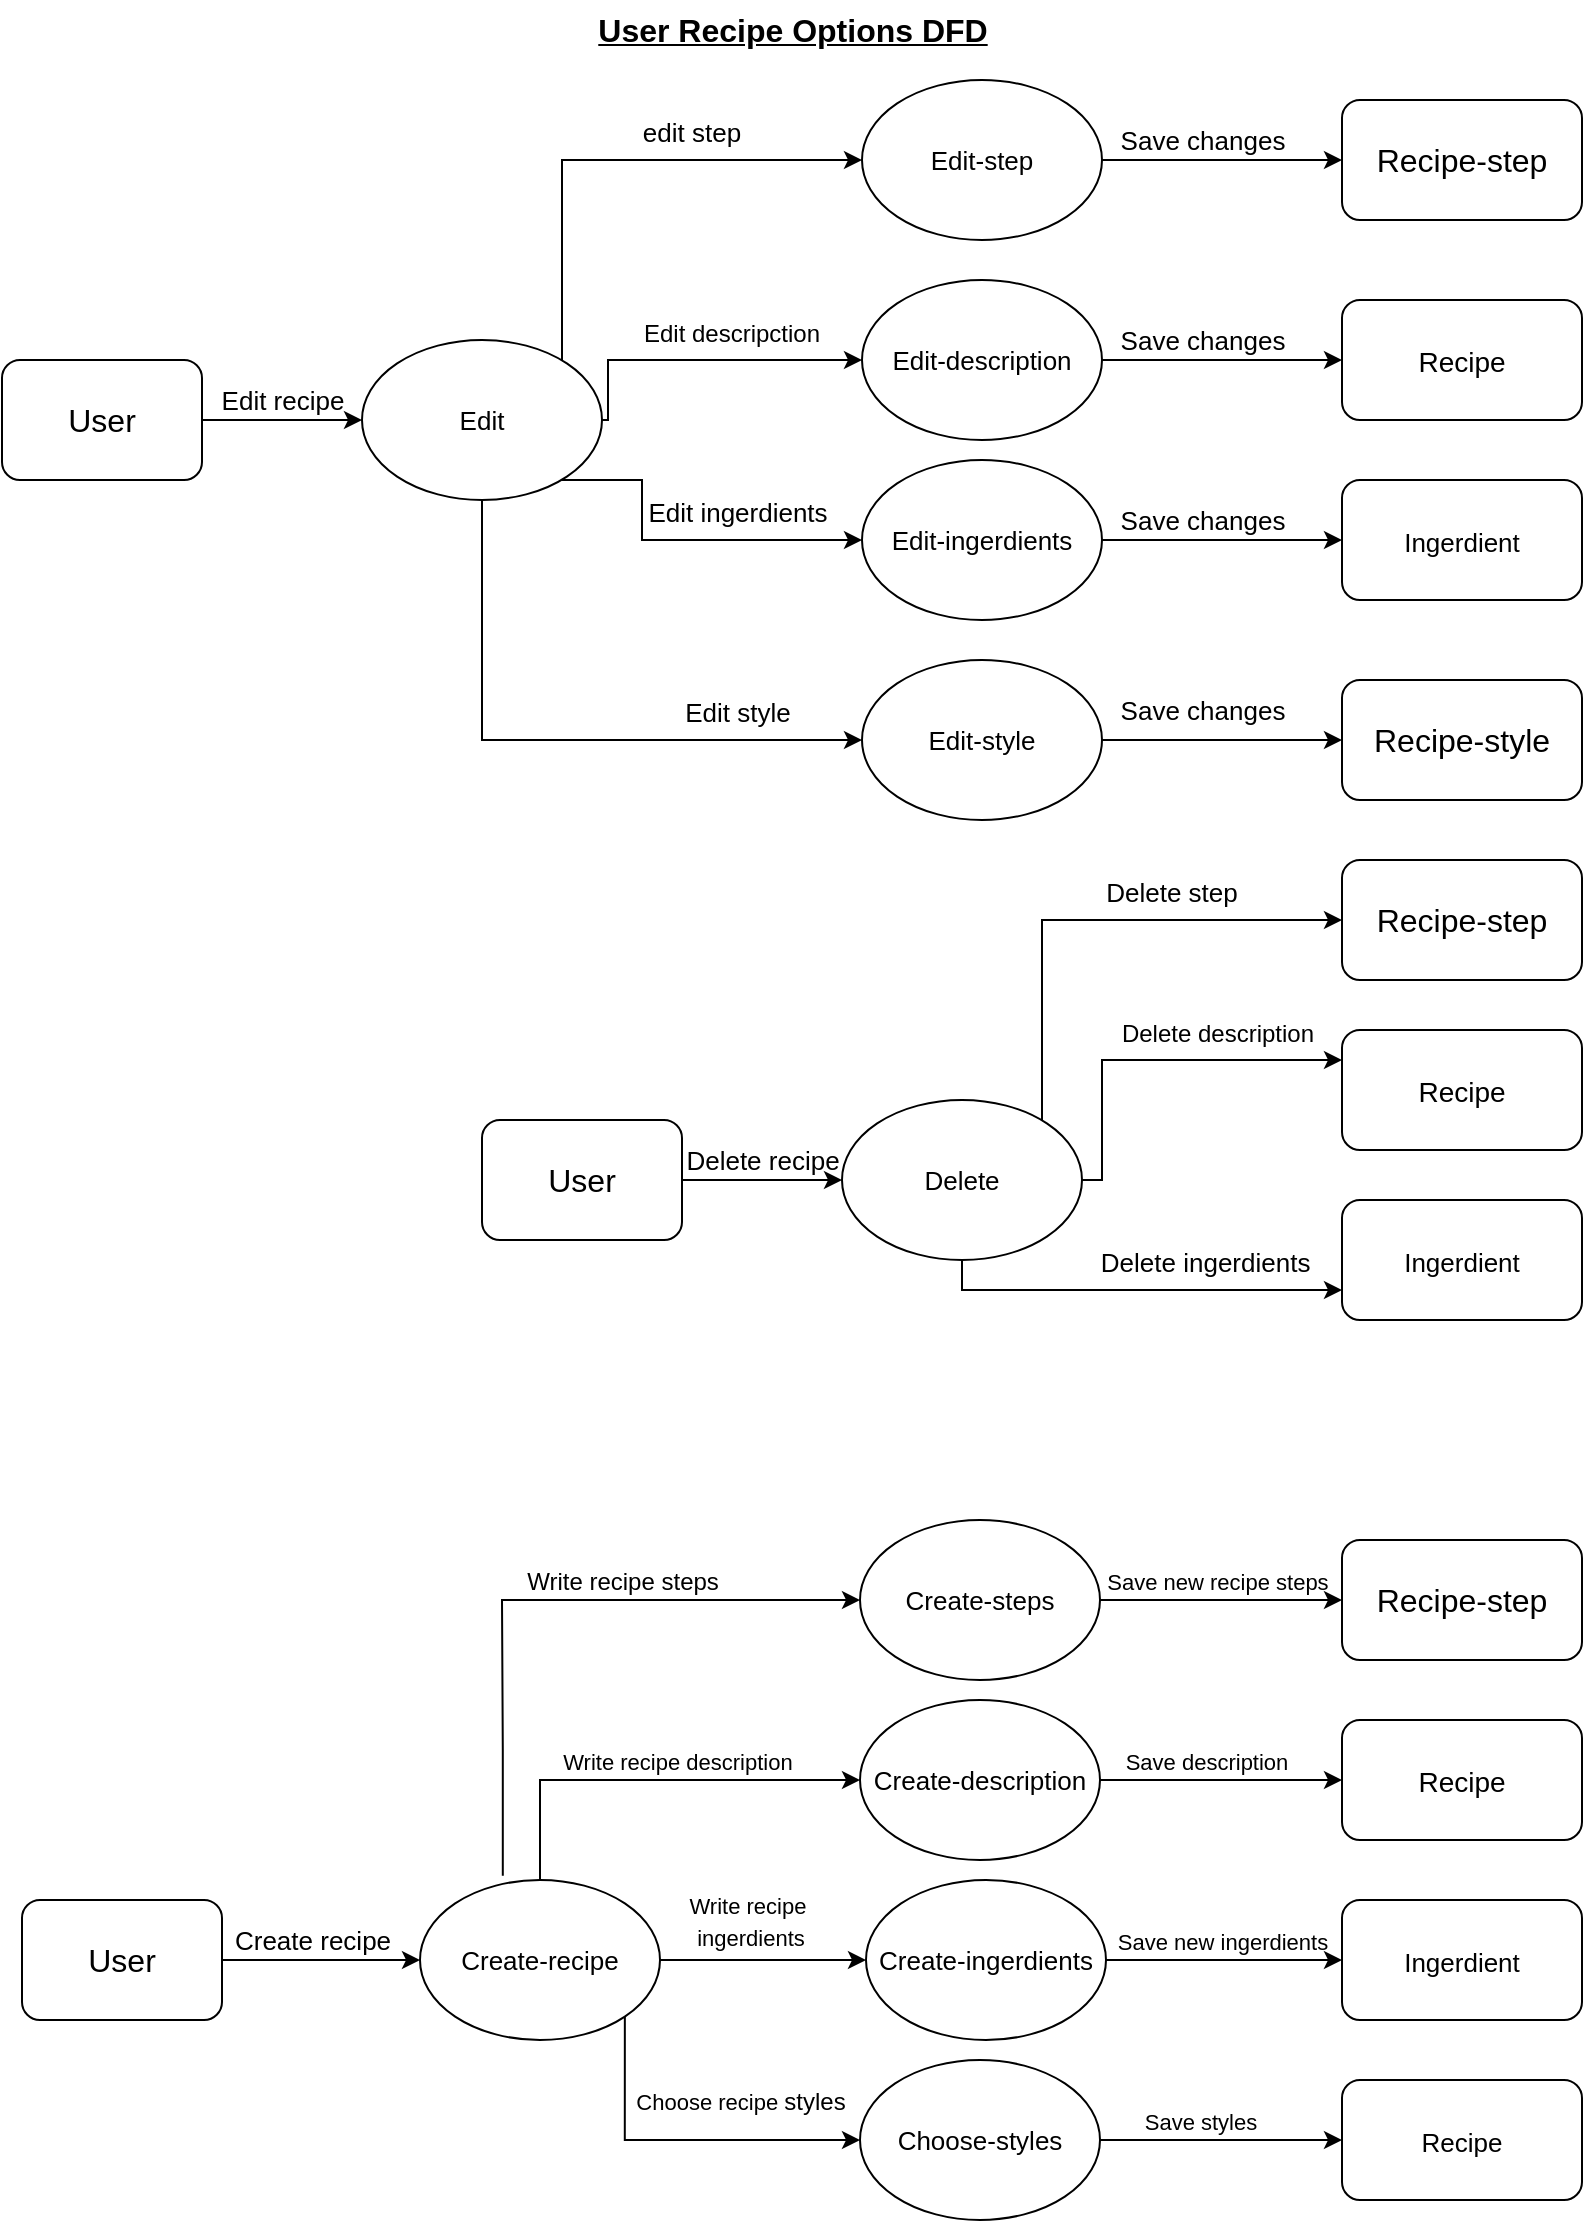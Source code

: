 <mxfile version="20.0.1" type="google"><diagram id="gx2jkJKWdIofMh09ZNGr" name="Page-1"><mxGraphModel grid="1" page="1" gridSize="10" guides="1" tooltips="1" connect="1" arrows="1" fold="1" pageScale="1" pageWidth="827" pageHeight="1169" math="0" shadow="0"><root><mxCell id="0"/><mxCell id="1" parent="0"/><mxCell id="IpXOvbUefSpKy0hOjdG0-2" value="&lt;font size=&quot;1&quot;&gt;&lt;b&gt;&lt;u style=&quot;font-size: 16px;&quot;&gt;User Recipe Options DFD&lt;/u&gt;&lt;/b&gt;&lt;/font&gt;" style="text;html=1;strokeColor=none;fillColor=none;align=center;verticalAlign=middle;whiteSpace=wrap;rounded=0;" vertex="1" parent="1"><mxGeometry x="270" y="10" width="271" height="30" as="geometry"/></mxCell><mxCell id="IpXOvbUefSpKy0hOjdG0-26" style="edgeStyle=orthogonalEdgeStyle;rounded=0;orthogonalLoop=1;jettySize=auto;html=1;entryX=0;entryY=0.5;entryDx=0;entryDy=0;fontSize=13;" edge="1" parent="1" source="IpXOvbUefSpKy0hOjdG0-4" target="IpXOvbUefSpKy0hOjdG0-24"><mxGeometry relative="1" as="geometry"/></mxCell><mxCell id="IpXOvbUefSpKy0hOjdG0-4" value="User" style="rounded=1;whiteSpace=wrap;html=1;fontSize=16;" vertex="1" parent="1"><mxGeometry x="10" y="190" width="100" height="60" as="geometry"/></mxCell><mxCell id="IpXOvbUefSpKy0hOjdG0-6" value="Recipe-step" style="rounded=1;whiteSpace=wrap;html=1;fontSize=16;" vertex="1" parent="1"><mxGeometry x="680" y="60" width="120" height="60" as="geometry"/></mxCell><mxCell id="IpXOvbUefSpKy0hOjdG0-7" value="&lt;font style=&quot;font-size: 14px;&quot;&gt;Recipe&lt;/font&gt;" style="rounded=1;whiteSpace=wrap;html=1;fontSize=16;" vertex="1" parent="1"><mxGeometry x="680" y="160" width="120" height="60" as="geometry"/></mxCell><mxCell id="IpXOvbUefSpKy0hOjdG0-8" value="&lt;span style=&quot;font-size: 13px;&quot;&gt;Ingerdient&lt;/span&gt;" style="rounded=1;whiteSpace=wrap;html=1;fontSize=16;" vertex="1" parent="1"><mxGeometry x="680" y="250" width="120" height="60" as="geometry"/></mxCell><mxCell id="IpXOvbUefSpKy0hOjdG0-9" value="Recipe-style" style="rounded=1;whiteSpace=wrap;html=1;fontSize=16;" vertex="1" parent="1"><mxGeometry x="680" y="350" width="120" height="60" as="geometry"/></mxCell><mxCell id="IpXOvbUefSpKy0hOjdG0-11" value="&lt;span style=&quot;font-size: 13px;&quot;&gt;edit step&lt;/span&gt;" style="text;html=1;strokeColor=none;fillColor=none;align=center;verticalAlign=middle;whiteSpace=wrap;rounded=0;fontSize=16;" vertex="1" parent="1"><mxGeometry x="320" y="60" width="70" height="30" as="geometry"/></mxCell><mxCell id="IpXOvbUefSpKy0hOjdG0-17" style="edgeStyle=orthogonalEdgeStyle;rounded=0;orthogonalLoop=1;jettySize=auto;html=1;entryX=0;entryY=0.5;entryDx=0;entryDy=0;fontSize=13;exitX=1;exitY=0.5;exitDx=0;exitDy=0;" edge="1" parent="1" source="IpXOvbUefSpKy0hOjdG0-16" target="IpXOvbUefSpKy0hOjdG0-6"><mxGeometry relative="1" as="geometry"/></mxCell><mxCell id="IpXOvbUefSpKy0hOjdG0-16" value="Edit-step" style="ellipse;whiteSpace=wrap;html=1;fontSize=13;" vertex="1" parent="1"><mxGeometry x="440" y="50" width="120" height="80" as="geometry"/></mxCell><mxCell id="IpXOvbUefSpKy0hOjdG0-18" value="Save changes" style="text;html=1;align=center;verticalAlign=middle;resizable=0;points=[];autosize=1;strokeColor=none;fillColor=none;fontSize=13;" vertex="1" parent="1"><mxGeometry x="560" y="70" width="100" height="20" as="geometry"/></mxCell><mxCell id="IpXOvbUefSpKy0hOjdG0-32" style="edgeStyle=orthogonalEdgeStyle;rounded=0;orthogonalLoop=1;jettySize=auto;html=1;exitX=1;exitY=0.5;exitDx=0;exitDy=0;entryX=0;entryY=0.5;entryDx=0;entryDy=0;fontSize=12;" edge="1" parent="1" source="IpXOvbUefSpKy0hOjdG0-21" target="IpXOvbUefSpKy0hOjdG0-7"><mxGeometry relative="1" as="geometry"/></mxCell><mxCell id="IpXOvbUefSpKy0hOjdG0-21" value="Edit-description" style="ellipse;whiteSpace=wrap;html=1;fontSize=13;" vertex="1" parent="1"><mxGeometry x="440" y="150" width="120" height="80" as="geometry"/></mxCell><mxCell id="IpXOvbUefSpKy0hOjdG0-23" value="&lt;font style=&quot;font-size: 12px;&quot;&gt;Edit descripction&lt;/font&gt;" style="text;html=1;strokeColor=none;fillColor=none;align=center;verticalAlign=middle;whiteSpace=wrap;rounded=0;fontSize=16;" vertex="1" parent="1"><mxGeometry x="320" y="160" width="110" height="30" as="geometry"/></mxCell><mxCell id="IpXOvbUefSpKy0hOjdG0-28" style="edgeStyle=orthogonalEdgeStyle;rounded=0;orthogonalLoop=1;jettySize=auto;html=1;entryX=0;entryY=0.5;entryDx=0;entryDy=0;fontSize=13;" edge="1" parent="1" source="IpXOvbUefSpKy0hOjdG0-24" target="IpXOvbUefSpKy0hOjdG0-16"><mxGeometry relative="1" as="geometry"><Array as="points"><mxPoint x="290" y="230"/><mxPoint x="290" y="90"/></Array></mxGeometry></mxCell><mxCell id="IpXOvbUefSpKy0hOjdG0-30" style="edgeStyle=orthogonalEdgeStyle;rounded=0;orthogonalLoop=1;jettySize=auto;html=1;entryX=0;entryY=0.5;entryDx=0;entryDy=0;fontSize=12;" edge="1" parent="1" target="IpXOvbUefSpKy0hOjdG0-21"><mxGeometry relative="1" as="geometry"><mxPoint x="310" y="220" as="sourcePoint"/><Array as="points"><mxPoint x="313" y="190"/></Array></mxGeometry></mxCell><mxCell id="IpXOvbUefSpKy0hOjdG0-36" style="edgeStyle=orthogonalEdgeStyle;rounded=0;orthogonalLoop=1;jettySize=auto;html=1;entryX=0;entryY=0.5;entryDx=0;entryDy=0;fontSize=14;" edge="1" parent="1" source="IpXOvbUefSpKy0hOjdG0-24" target="IpXOvbUefSpKy0hOjdG0-35"><mxGeometry relative="1" as="geometry"><Array as="points"><mxPoint x="330" y="250"/><mxPoint x="330" y="280"/></Array></mxGeometry></mxCell><mxCell id="IpXOvbUefSpKy0hOjdG0-41" style="edgeStyle=orthogonalEdgeStyle;rounded=0;orthogonalLoop=1;jettySize=auto;html=1;entryX=0;entryY=0.5;entryDx=0;entryDy=0;fontSize=14;" edge="1" parent="1" source="IpXOvbUefSpKy0hOjdG0-24" target="IpXOvbUefSpKy0hOjdG0-40"><mxGeometry relative="1" as="geometry"><Array as="points"><mxPoint x="250" y="380"/></Array></mxGeometry></mxCell><mxCell id="IpXOvbUefSpKy0hOjdG0-24" value="Edit" style="ellipse;whiteSpace=wrap;html=1;fontSize=13;" vertex="1" parent="1"><mxGeometry x="190" y="180" width="120" height="80" as="geometry"/></mxCell><mxCell id="IpXOvbUefSpKy0hOjdG0-19" value="Edit recipe" style="text;html=1;align=center;verticalAlign=middle;resizable=0;points=[];autosize=1;strokeColor=none;fillColor=none;fontSize=13;" vertex="1" parent="1"><mxGeometry x="110" y="200" width="80" height="20" as="geometry"/></mxCell><mxCell id="IpXOvbUefSpKy0hOjdG0-33" value="Save changes" style="text;html=1;align=center;verticalAlign=middle;resizable=0;points=[];autosize=1;strokeColor=none;fillColor=none;fontSize=13;" vertex="1" parent="1"><mxGeometry x="560" y="170" width="100" height="20" as="geometry"/></mxCell><mxCell id="IpXOvbUefSpKy0hOjdG0-38" style="edgeStyle=orthogonalEdgeStyle;rounded=0;orthogonalLoop=1;jettySize=auto;html=1;fontSize=14;" edge="1" parent="1" source="IpXOvbUefSpKy0hOjdG0-35" target="IpXOvbUefSpKy0hOjdG0-8"><mxGeometry relative="1" as="geometry"/></mxCell><mxCell id="IpXOvbUefSpKy0hOjdG0-35" value="Edit-ingerdients" style="ellipse;whiteSpace=wrap;html=1;fontSize=13;" vertex="1" parent="1"><mxGeometry x="440" y="240" width="120" height="80" as="geometry"/></mxCell><mxCell id="IpXOvbUefSpKy0hOjdG0-37" value="&lt;span style=&quot;font-size: 13px;&quot;&gt;Edit ingerdients&lt;/span&gt;" style="text;html=1;strokeColor=none;fillColor=none;align=center;verticalAlign=middle;whiteSpace=wrap;rounded=0;fontSize=16;" vertex="1" parent="1"><mxGeometry x="330" y="250" width="96" height="30" as="geometry"/></mxCell><mxCell id="IpXOvbUefSpKy0hOjdG0-39" value="Save changes" style="text;html=1;align=center;verticalAlign=middle;resizable=0;points=[];autosize=1;strokeColor=none;fillColor=none;fontSize=13;" vertex="1" parent="1"><mxGeometry x="560" y="260" width="100" height="20" as="geometry"/></mxCell><mxCell id="IpXOvbUefSpKy0hOjdG0-43" style="edgeStyle=orthogonalEdgeStyle;rounded=0;orthogonalLoop=1;jettySize=auto;html=1;fontSize=14;" edge="1" parent="1" source="IpXOvbUefSpKy0hOjdG0-40" target="IpXOvbUefSpKy0hOjdG0-9"><mxGeometry relative="1" as="geometry"/></mxCell><mxCell id="IpXOvbUefSpKy0hOjdG0-40" value="Edit-style" style="ellipse;whiteSpace=wrap;html=1;fontSize=13;" vertex="1" parent="1"><mxGeometry x="440" y="340" width="120" height="80" as="geometry"/></mxCell><mxCell id="IpXOvbUefSpKy0hOjdG0-42" value="&lt;span style=&quot;font-size: 13px;&quot;&gt;Edit style&lt;/span&gt;" style="text;html=1;strokeColor=none;fillColor=none;align=center;verticalAlign=middle;whiteSpace=wrap;rounded=0;fontSize=16;" vertex="1" parent="1"><mxGeometry x="330" y="350" width="96" height="30" as="geometry"/></mxCell><mxCell id="IpXOvbUefSpKy0hOjdG0-45" value="Save changes" style="text;html=1;align=center;verticalAlign=middle;resizable=0;points=[];autosize=1;strokeColor=none;fillColor=none;fontSize=13;" vertex="1" parent="1"><mxGeometry x="560" y="355" width="100" height="20" as="geometry"/></mxCell><mxCell id="IpXOvbUefSpKy0hOjdG0-47" style="edgeStyle=orthogonalEdgeStyle;rounded=0;orthogonalLoop=1;jettySize=auto;html=1;entryX=0;entryY=0.5;entryDx=0;entryDy=0;fontSize=13;" edge="1" parent="1" source="IpXOvbUefSpKy0hOjdG0-48" target="IpXOvbUefSpKy0hOjdG0-64"><mxGeometry relative="1" as="geometry"/></mxCell><mxCell id="IpXOvbUefSpKy0hOjdG0-48" value="User" style="rounded=1;whiteSpace=wrap;html=1;fontSize=16;" vertex="1" parent="1"><mxGeometry x="250" y="570" width="100" height="60" as="geometry"/></mxCell><mxCell id="IpXOvbUefSpKy0hOjdG0-49" value="Recipe-step" style="rounded=1;whiteSpace=wrap;html=1;fontSize=16;" vertex="1" parent="1"><mxGeometry x="680" y="440" width="120" height="60" as="geometry"/></mxCell><mxCell id="IpXOvbUefSpKy0hOjdG0-50" value="&lt;font style=&quot;font-size: 14px;&quot;&gt;Recipe&lt;/font&gt;" style="rounded=1;whiteSpace=wrap;html=1;fontSize=16;" vertex="1" parent="1"><mxGeometry x="680" y="525" width="120" height="60" as="geometry"/></mxCell><mxCell id="IpXOvbUefSpKy0hOjdG0-51" value="&lt;span style=&quot;font-size: 13px;&quot;&gt;Ingerdient&lt;/span&gt;" style="rounded=1;whiteSpace=wrap;html=1;fontSize=16;" vertex="1" parent="1"><mxGeometry x="680" y="610" width="120" height="60" as="geometry"/></mxCell><mxCell id="IpXOvbUefSpKy0hOjdG0-53" value="&lt;span style=&quot;font-size: 13px;&quot;&gt;Delete step&lt;/span&gt;" style="text;html=1;strokeColor=none;fillColor=none;align=center;verticalAlign=middle;whiteSpace=wrap;rounded=0;fontSize=16;" vertex="1" parent="1"><mxGeometry x="560" y="440" width="70" height="30" as="geometry"/></mxCell><mxCell id="IpXOvbUefSpKy0hOjdG0-59" value="&lt;font style=&quot;font-size: 12px;&quot;&gt;Delete description&lt;/font&gt;" style="text;html=1;strokeColor=none;fillColor=none;align=center;verticalAlign=middle;whiteSpace=wrap;rounded=0;fontSize=16;" vertex="1" parent="1"><mxGeometry x="563" y="510" width="110" height="30" as="geometry"/></mxCell><mxCell id="IpXOvbUefSpKy0hOjdG0-60" style="edgeStyle=orthogonalEdgeStyle;rounded=0;orthogonalLoop=1;jettySize=auto;html=1;entryX=0;entryY=0.5;entryDx=0;entryDy=0;fontSize=13;" edge="1" parent="1" source="IpXOvbUefSpKy0hOjdG0-64"><mxGeometry relative="1" as="geometry"><Array as="points"><mxPoint x="530" y="610"/><mxPoint x="530" y="470"/></Array><mxPoint x="680" y="470" as="targetPoint"/></mxGeometry></mxCell><mxCell id="IpXOvbUefSpKy0hOjdG0-81" style="edgeStyle=orthogonalEdgeStyle;rounded=0;orthogonalLoop=1;jettySize=auto;html=1;entryX=0;entryY=0.75;entryDx=0;entryDy=0;fontSize=14;" edge="1" parent="1" source="IpXOvbUefSpKy0hOjdG0-64" target="IpXOvbUefSpKy0hOjdG0-51"><mxGeometry relative="1" as="geometry"><Array as="points"><mxPoint x="490" y="655"/></Array></mxGeometry></mxCell><mxCell id="IpXOvbUefSpKy0hOjdG0-64" value="Delete" style="ellipse;whiteSpace=wrap;html=1;fontSize=13;" vertex="1" parent="1"><mxGeometry x="430" y="560" width="120" height="80" as="geometry"/></mxCell><mxCell id="IpXOvbUefSpKy0hOjdG0-65" value="Delete recipe" style="text;html=1;align=center;verticalAlign=middle;resizable=0;points=[];autosize=1;strokeColor=none;fillColor=none;fontSize=13;" vertex="1" parent="1"><mxGeometry x="345" y="580" width="90" height="20" as="geometry"/></mxCell><mxCell id="IpXOvbUefSpKy0hOjdG0-80" style="edgeStyle=orthogonalEdgeStyle;rounded=0;orthogonalLoop=1;jettySize=auto;html=1;exitX=1;exitY=0.5;exitDx=0;exitDy=0;entryX=0;entryY=0.25;entryDx=0;entryDy=0;fontSize=14;" edge="1" parent="1" source="IpXOvbUefSpKy0hOjdG0-64" target="IpXOvbUefSpKy0hOjdG0-50"><mxGeometry relative="1" as="geometry"><Array as="points"><mxPoint x="560" y="600"/><mxPoint x="560" y="540"/></Array></mxGeometry></mxCell><mxCell id="IpXOvbUefSpKy0hOjdG0-69" value="&lt;span style=&quot;font-size: 13px;&quot;&gt;&amp;nbsp;Delete ingerdients&lt;/span&gt;" style="text;html=1;strokeColor=none;fillColor=none;align=center;verticalAlign=middle;whiteSpace=wrap;rounded=0;fontSize=16;" vertex="1" parent="1"><mxGeometry x="550" y="625" width="120" height="30" as="geometry"/></mxCell><mxCell id="IpXOvbUefSpKy0hOjdG0-108" style="edgeStyle=orthogonalEdgeStyle;rounded=0;orthogonalLoop=1;jettySize=auto;html=1;exitX=1;exitY=0.5;exitDx=0;exitDy=0;entryX=0;entryY=0.5;entryDx=0;entryDy=0;fontSize=14;" edge="1" parent="1" source="IpXOvbUefSpKy0hOjdG0-96" target="IpXOvbUefSpKy0hOjdG0-104"><mxGeometry relative="1" as="geometry"/></mxCell><mxCell id="IpXOvbUefSpKy0hOjdG0-96" value="User" style="rounded=1;whiteSpace=wrap;html=1;fontSize=16;" vertex="1" parent="1"><mxGeometry x="20" y="960" width="100" height="60" as="geometry"/></mxCell><mxCell id="IpXOvbUefSpKy0hOjdG0-97" value="Recipe-step" style="rounded=1;whiteSpace=wrap;html=1;fontSize=16;" vertex="1" parent="1"><mxGeometry x="680" y="780" width="120" height="60" as="geometry"/></mxCell><mxCell id="IpXOvbUefSpKy0hOjdG0-98" value="&lt;font style=&quot;font-size: 14px;&quot;&gt;Recipe&lt;/font&gt;" style="rounded=1;whiteSpace=wrap;html=1;fontSize=16;" vertex="1" parent="1"><mxGeometry x="680" y="870" width="120" height="60" as="geometry"/></mxCell><mxCell id="IpXOvbUefSpKy0hOjdG0-99" value="&lt;span style=&quot;font-size: 13px;&quot;&gt;Ingerdient&lt;/span&gt;" style="rounded=1;whiteSpace=wrap;html=1;fontSize=16;" vertex="1" parent="1"><mxGeometry x="680" y="960" width="120" height="60" as="geometry"/></mxCell><mxCell id="IpXOvbUefSpKy0hOjdG0-113" style="edgeStyle=orthogonalEdgeStyle;rounded=0;orthogonalLoop=1;jettySize=auto;html=1;exitX=0.345;exitY=-0.026;exitDx=0;exitDy=0;entryX=0;entryY=0.5;entryDx=0;entryDy=0;fontSize=14;exitPerimeter=0;" edge="1" parent="1" source="IpXOvbUefSpKy0hOjdG0-104" target="IpXOvbUefSpKy0hOjdG0-112"><mxGeometry relative="1" as="geometry"><Array as="points"><mxPoint x="260" y="885"/><mxPoint x="260" y="810"/></Array></mxGeometry></mxCell><mxCell id="IpXOvbUefSpKy0hOjdG0-117" style="edgeStyle=orthogonalEdgeStyle;rounded=0;orthogonalLoop=1;jettySize=auto;html=1;exitX=0.5;exitY=0;exitDx=0;exitDy=0;entryX=0;entryY=0.5;entryDx=0;entryDy=0;fontSize=14;" edge="1" parent="1" source="IpXOvbUefSpKy0hOjdG0-104" target="IpXOvbUefSpKy0hOjdG0-116"><mxGeometry relative="1" as="geometry"/></mxCell><mxCell id="IpXOvbUefSpKy0hOjdG0-120" style="edgeStyle=orthogonalEdgeStyle;rounded=0;orthogonalLoop=1;jettySize=auto;html=1;exitX=1;exitY=0.5;exitDx=0;exitDy=0;fontSize=14;" edge="1" parent="1" source="IpXOvbUefSpKy0hOjdG0-104" target="IpXOvbUefSpKy0hOjdG0-119"><mxGeometry relative="1" as="geometry"/></mxCell><mxCell id="IpXOvbUefSpKy0hOjdG0-124" style="edgeStyle=orthogonalEdgeStyle;rounded=0;orthogonalLoop=1;jettySize=auto;html=1;exitX=1;exitY=1;exitDx=0;exitDy=0;entryX=0;entryY=0.5;entryDx=0;entryDy=0;fontSize=14;" edge="1" parent="1" source="IpXOvbUefSpKy0hOjdG0-104" target="IpXOvbUefSpKy0hOjdG0-123"><mxGeometry relative="1" as="geometry"><Array as="points"><mxPoint x="321" y="1080"/></Array></mxGeometry></mxCell><mxCell id="IpXOvbUefSpKy0hOjdG0-104" value="Create-recipe" style="ellipse;whiteSpace=wrap;html=1;fontSize=13;" vertex="1" parent="1"><mxGeometry x="219" y="950" width="120" height="80" as="geometry"/></mxCell><mxCell id="IpXOvbUefSpKy0hOjdG0-105" value="Create recipe" style="text;html=1;align=center;verticalAlign=middle;resizable=0;points=[];autosize=1;strokeColor=none;fillColor=none;fontSize=13;" vertex="1" parent="1"><mxGeometry x="120" y="970" width="90" height="20" as="geometry"/></mxCell><mxCell id="IpXOvbUefSpKy0hOjdG0-114" style="edgeStyle=orthogonalEdgeStyle;rounded=0;orthogonalLoop=1;jettySize=auto;html=1;exitX=1;exitY=0.5;exitDx=0;exitDy=0;entryX=0;entryY=0.5;entryDx=0;entryDy=0;fontSize=14;" edge="1" parent="1" source="IpXOvbUefSpKy0hOjdG0-112" target="IpXOvbUefSpKy0hOjdG0-97"><mxGeometry relative="1" as="geometry"/></mxCell><mxCell id="IpXOvbUefSpKy0hOjdG0-112" value="Create-steps" style="ellipse;whiteSpace=wrap;html=1;fontSize=13;" vertex="1" parent="1"><mxGeometry x="439" y="770" width="120" height="80" as="geometry"/></mxCell><mxCell id="IpXOvbUefSpKy0hOjdG0-118" style="edgeStyle=orthogonalEdgeStyle;rounded=0;orthogonalLoop=1;jettySize=auto;html=1;fontSize=14;" edge="1" parent="1" source="IpXOvbUefSpKy0hOjdG0-116" target="IpXOvbUefSpKy0hOjdG0-98"><mxGeometry relative="1" as="geometry"/></mxCell><mxCell id="IpXOvbUefSpKy0hOjdG0-116" value="Create-description" style="ellipse;whiteSpace=wrap;html=1;fontSize=13;" vertex="1" parent="1"><mxGeometry x="439" y="860" width="120" height="80" as="geometry"/></mxCell><mxCell id="IpXOvbUefSpKy0hOjdG0-122" style="edgeStyle=orthogonalEdgeStyle;rounded=0;orthogonalLoop=1;jettySize=auto;html=1;exitX=1;exitY=0.5;exitDx=0;exitDy=0;entryX=0;entryY=0.5;entryDx=0;entryDy=0;fontSize=14;" edge="1" parent="1" source="IpXOvbUefSpKy0hOjdG0-119" target="IpXOvbUefSpKy0hOjdG0-99"><mxGeometry relative="1" as="geometry"/></mxCell><mxCell id="IpXOvbUefSpKy0hOjdG0-119" value="Create-ingerdients" style="ellipse;whiteSpace=wrap;html=1;fontSize=13;" vertex="1" parent="1"><mxGeometry x="442" y="950" width="120" height="80" as="geometry"/></mxCell><mxCell id="IpXOvbUefSpKy0hOjdG0-126" style="edgeStyle=orthogonalEdgeStyle;rounded=0;orthogonalLoop=1;jettySize=auto;html=1;exitX=1;exitY=0.5;exitDx=0;exitDy=0;fontSize=14;" edge="1" parent="1" source="IpXOvbUefSpKy0hOjdG0-123" target="IpXOvbUefSpKy0hOjdG0-125"><mxGeometry relative="1" as="geometry"/></mxCell><mxCell id="IpXOvbUefSpKy0hOjdG0-123" value="Choose-styles" style="ellipse;whiteSpace=wrap;html=1;fontSize=13;" vertex="1" parent="1"><mxGeometry x="439" y="1040" width="120" height="80" as="geometry"/></mxCell><mxCell id="IpXOvbUefSpKy0hOjdG0-125" value="&lt;span style=&quot;font-size: 13px;&quot;&gt;Recipe&lt;/span&gt;" style="rounded=1;whiteSpace=wrap;html=1;fontSize=16;" vertex="1" parent="1"><mxGeometry x="680" y="1050" width="120" height="60" as="geometry"/></mxCell><mxCell id="IpXOvbUefSpKy0hOjdG0-127" value="&lt;font style=&quot;font-size: 12px;&quot;&gt;Write recipe&amp;nbsp;&lt;/font&gt;&lt;span style=&quot;font-size: 12px;&quot;&gt;steps&lt;/span&gt;" style="text;html=1;align=center;verticalAlign=middle;resizable=0;points=[];autosize=1;strokeColor=none;fillColor=none;fontSize=13;" vertex="1" parent="1"><mxGeometry x="265" y="790" width="110" height="20" as="geometry"/></mxCell><mxCell id="IpXOvbUefSpKy0hOjdG0-129" value="&lt;font style=&quot;font-size: 11px;&quot;&gt;Write recipe&amp;nbsp;&lt;span style=&quot;&quot;&gt;description&amp;nbsp;&lt;/span&gt;&lt;/font&gt;" style="text;html=1;align=center;verticalAlign=middle;resizable=0;points=[];autosize=1;strokeColor=none;fillColor=none;fontSize=13;" vertex="1" parent="1"><mxGeometry x="284" y="880" width="130" height="20" as="geometry"/></mxCell><mxCell id="IpXOvbUefSpKy0hOjdG0-130" value="&lt;font style=&quot;&quot;&gt;&lt;span style=&quot;font-size: 11px;&quot;&gt;Write&amp;nbsp;&lt;/span&gt;&lt;span style=&quot;font-size: 11px;&quot;&gt;recipe&amp;nbsp;&lt;br&gt;&lt;/span&gt;&lt;/font&gt;&lt;font style=&quot;font-size: 11px;&quot;&gt;ingerdients&lt;/font&gt;" style="text;html=1;align=center;verticalAlign=middle;resizable=0;points=[];autosize=1;strokeColor=none;fillColor=none;fontSize=13;" vertex="1" parent="1"><mxGeometry x="344" y="950" width="80" height="40" as="geometry"/></mxCell><mxCell id="IpXOvbUefSpKy0hOjdG0-132" value="&lt;font style=&quot;&quot;&gt;&lt;span style=&quot;font-size: 11px;&quot;&gt;Choose&amp;nbsp;&lt;/span&gt;&lt;span style=&quot;font-size: 11px;&quot;&gt;recipe&amp;nbsp;&lt;/span&gt;&lt;/font&gt;&lt;span style=&quot;font-size: 12px;&quot;&gt;styles&lt;/span&gt;" style="text;html=1;align=center;verticalAlign=middle;resizable=0;points=[];autosize=1;strokeColor=none;fillColor=none;fontSize=13;" vertex="1" parent="1"><mxGeometry x="319" y="1050" width="120" height="20" as="geometry"/></mxCell><mxCell id="IpXOvbUefSpKy0hOjdG0-133" value="&lt;span style=&quot;font-size: 11px;&quot;&gt;Save new recipe&amp;nbsp;&lt;/span&gt;&lt;span style=&quot;font-size: 11px;&quot;&gt;steps&amp;nbsp;&lt;/span&gt;" style="text;html=1;align=center;verticalAlign=middle;resizable=0;points=[];autosize=1;strokeColor=none;fillColor=none;fontSize=13;" vertex="1" parent="1"><mxGeometry x="554" y="790" width="130" height="20" as="geometry"/></mxCell><mxCell id="IpXOvbUefSpKy0hOjdG0-134" value="&lt;span style=&quot;font-size: 11px;&quot;&gt;Save description&lt;/span&gt;" style="text;html=1;align=center;verticalAlign=middle;resizable=0;points=[];autosize=1;strokeColor=none;fillColor=none;fontSize=13;" vertex="1" parent="1"><mxGeometry x="562" y="880" width="100" height="20" as="geometry"/></mxCell><mxCell id="IpXOvbUefSpKy0hOjdG0-136" value="&lt;span style=&quot;font-size: 11px;&quot;&gt;Save new ingerdients&lt;/span&gt;" style="text;html=1;align=center;verticalAlign=middle;resizable=0;points=[];autosize=1;strokeColor=none;fillColor=none;fontSize=13;" vertex="1" parent="1"><mxGeometry x="560" y="970" width="120" height="20" as="geometry"/></mxCell><mxCell id="IpXOvbUefSpKy0hOjdG0-137" value="&lt;span style=&quot;font-size: 11px;&quot;&gt;Save styles&lt;/span&gt;" style="text;html=1;align=center;verticalAlign=middle;resizable=0;points=[];autosize=1;strokeColor=none;fillColor=none;fontSize=13;" vertex="1" parent="1"><mxGeometry x="574" y="1060" width="70" height="20" as="geometry"/></mxCell></root></mxGraphModel></diagram></mxfile>